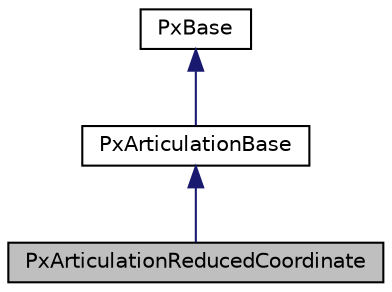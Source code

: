 digraph "PxArticulationReducedCoordinate"
{
  edge [fontname="Helvetica",fontsize="10",labelfontname="Helvetica",labelfontsize="10"];
  node [fontname="Helvetica",fontsize="10",shape=record];
  Node0 [label="PxArticulationReducedCoordinate",height=0.2,width=0.4,color="black", fillcolor="grey75", style="filled", fontcolor="black"];
  Node1 -> Node0 [dir="back",color="midnightblue",fontsize="10",style="solid",fontname="Helvetica"];
  Node1 [label="PxArticulationBase",height=0.2,width=0.4,color="black", fillcolor="white", style="filled",URL="$classPxArticulationBase.html",tooltip="a tree structure of bodies connected by joints that is treated as a unit by the dynamics solver ..."];
  Node2 -> Node1 [dir="back",color="midnightblue",fontsize="10",style="solid",fontname="Helvetica"];
  Node2 [label="PxBase",height=0.2,width=0.4,color="black", fillcolor="white", style="filled",URL="$classPxBase.html",tooltip="Base class for objects that can be members of a PxCollection. "];
}
